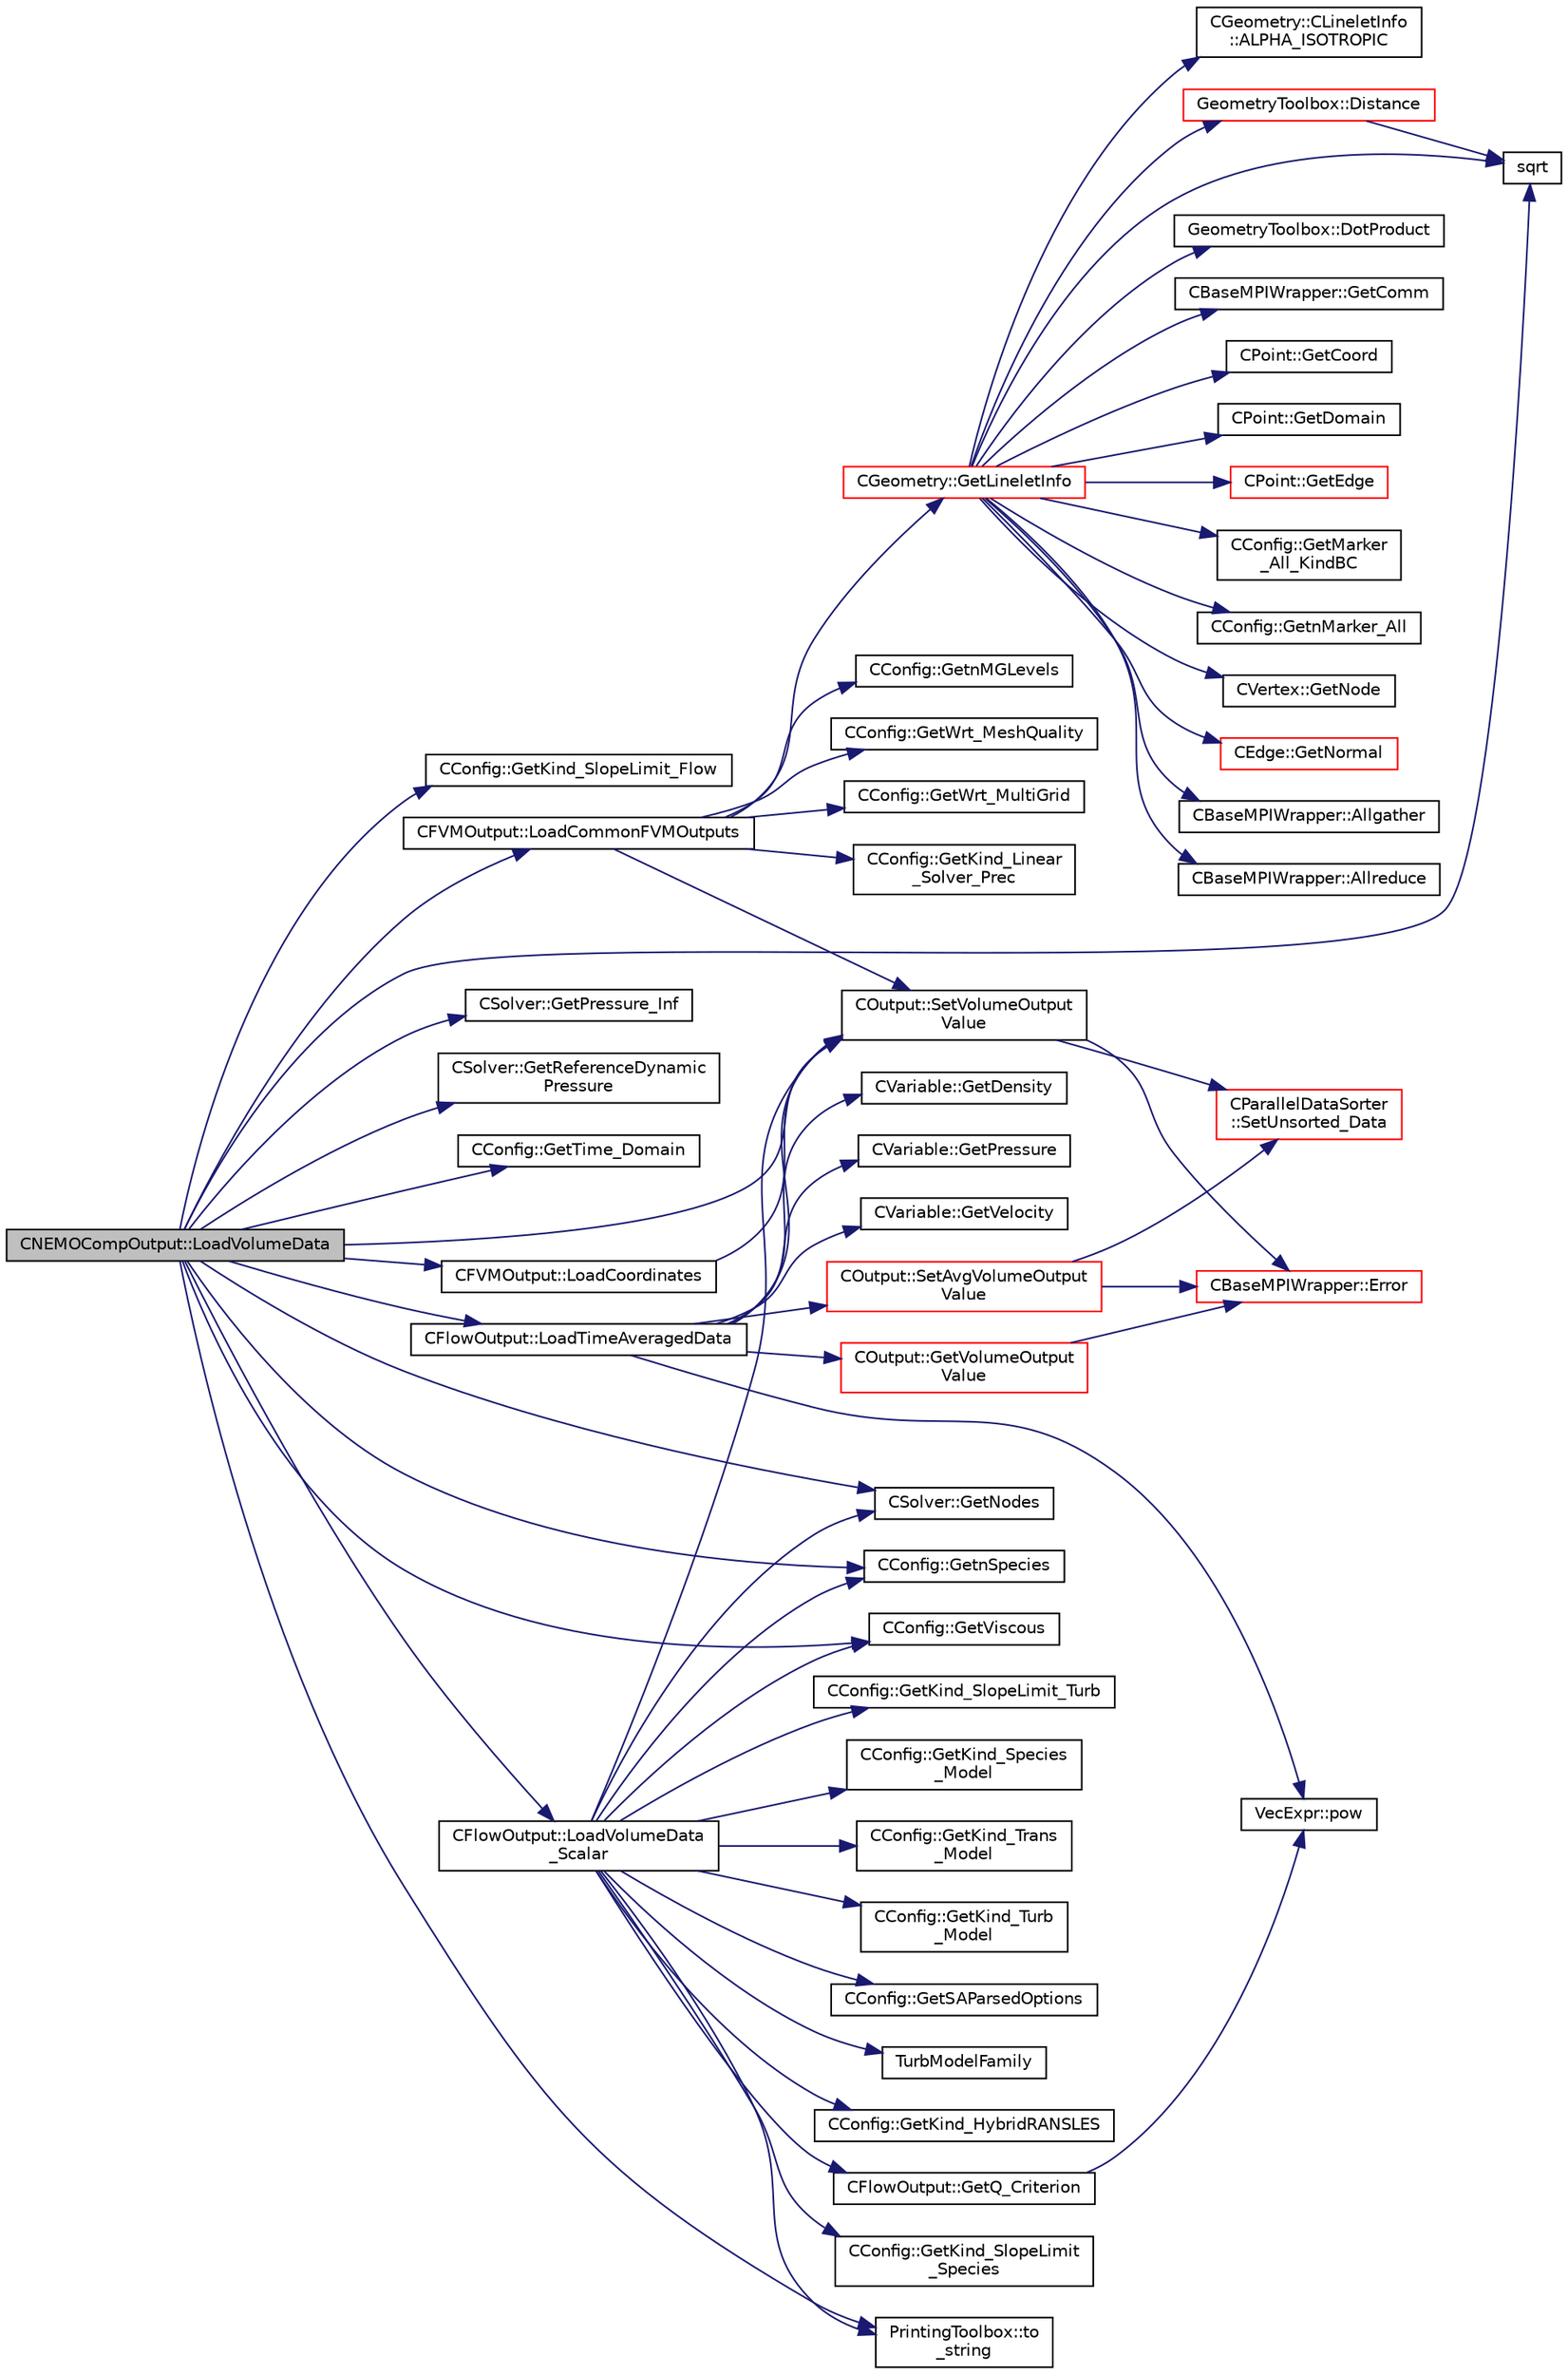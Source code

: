 digraph "CNEMOCompOutput::LoadVolumeData"
{
 // LATEX_PDF_SIZE
  edge [fontname="Helvetica",fontsize="10",labelfontname="Helvetica",labelfontsize="10"];
  node [fontname="Helvetica",fontsize="10",shape=record];
  rankdir="LR";
  Node1 [label="CNEMOCompOutput::LoadVolumeData",height=0.2,width=0.4,color="black", fillcolor="grey75", style="filled", fontcolor="black",tooltip="Set the values of the volume output fields for a point."];
  Node1 -> Node2 [color="midnightblue",fontsize="10",style="solid",fontname="Helvetica"];
  Node2 [label="CConfig::GetKind_SlopeLimit_Flow",height=0.2,width=0.4,color="black", fillcolor="white", style="filled",URL="$classCConfig.html#a31504bfdad401a8879a9e0a121320f96",tooltip="Get the method for limiting the spatial gradients."];
  Node1 -> Node3 [color="midnightblue",fontsize="10",style="solid",fontname="Helvetica"];
  Node3 [label="CSolver::GetNodes",height=0.2,width=0.4,color="black", fillcolor="white", style="filled",URL="$classCSolver.html#af3198e52a2ea377bb765647b5e697197",tooltip="Allow outside access to the nodes of the solver, containing conservatives, primitives,..."];
  Node1 -> Node4 [color="midnightblue",fontsize="10",style="solid",fontname="Helvetica"];
  Node4 [label="CConfig::GetnSpecies",height=0.2,width=0.4,color="black", fillcolor="white", style="filled",URL="$classCConfig.html#acca4077dbb4f00718adc5e831b561927",tooltip="Provides the number of species present in the gas mixture."];
  Node1 -> Node5 [color="midnightblue",fontsize="10",style="solid",fontname="Helvetica"];
  Node5 [label="CSolver::GetPressure_Inf",height=0.2,width=0.4,color="black", fillcolor="white", style="filled",URL="$classCSolver.html#ad2ebd475a67775bf7336d88a754927d7",tooltip="A virtual member."];
  Node1 -> Node6 [color="midnightblue",fontsize="10",style="solid",fontname="Helvetica"];
  Node6 [label="CSolver::GetReferenceDynamic\lPressure",height=0.2,width=0.4,color="black", fillcolor="white", style="filled",URL="$classCSolver.html#a413b84a95a376098e22dfb3f24b7d4ec",tooltip="Get the reference dynamic pressure, for Cp, Cf, etc."];
  Node1 -> Node7 [color="midnightblue",fontsize="10",style="solid",fontname="Helvetica"];
  Node7 [label="CConfig::GetTime_Domain",height=0.2,width=0.4,color="black", fillcolor="white", style="filled",URL="$classCConfig.html#a85d2e3cf43b77c63642c40c235b853f3",tooltip="Check if the multizone problem is solved for time domain."];
  Node1 -> Node8 [color="midnightblue",fontsize="10",style="solid",fontname="Helvetica"];
  Node8 [label="CConfig::GetViscous",height=0.2,width=0.4,color="black", fillcolor="white", style="filled",URL="$classCConfig.html#ad59acb5f80aaddccaa0f2f5bef3e3e78",tooltip="Determines if problem is viscous."];
  Node1 -> Node9 [color="midnightblue",fontsize="10",style="solid",fontname="Helvetica"];
  Node9 [label="CFVMOutput::LoadCommonFVMOutputs",height=0.2,width=0.4,color="black", fillcolor="white", style="filled",URL="$classCFVMOutput.html#a5375edccdb847e5e4b03dc742c9c4d9e",tooltip="Load common FVM outputs."];
  Node9 -> Node10 [color="midnightblue",fontsize="10",style="solid",fontname="Helvetica"];
  Node10 [label="CConfig::GetKind_Linear\l_Solver_Prec",height=0.2,width=0.4,color="black", fillcolor="white", style="filled",URL="$classCConfig.html#aa3e3027bc3231172777ee296694d5e63",tooltip="Get the kind of preconditioner for the implicit solver."];
  Node9 -> Node11 [color="midnightblue",fontsize="10",style="solid",fontname="Helvetica"];
  Node11 [label="CGeometry::GetLineletInfo",height=0.2,width=0.4,color="red", fillcolor="white", style="filled",URL="$classCGeometry.html#ae1e8531f66b9d9fa0d87eae099130df3",tooltip="Get the linelet definition, this function computes the linelets if that has not been done yet."];
  Node11 -> Node12 [color="midnightblue",fontsize="10",style="solid",fontname="Helvetica"];
  Node12 [label="CBaseMPIWrapper::Allgather",height=0.2,width=0.4,color="black", fillcolor="white", style="filled",URL="$classCBaseMPIWrapper.html#a137ef06ade0c4f94d2a61f9b8817b6a7",tooltip=" "];
  Node11 -> Node13 [color="midnightblue",fontsize="10",style="solid",fontname="Helvetica"];
  Node13 [label="CBaseMPIWrapper::Allreduce",height=0.2,width=0.4,color="black", fillcolor="white", style="filled",URL="$classCBaseMPIWrapper.html#a381d4b3738c09d92ee1ae9f89715b541",tooltip=" "];
  Node11 -> Node14 [color="midnightblue",fontsize="10",style="solid",fontname="Helvetica"];
  Node14 [label="CGeometry::CLineletInfo\l::ALPHA_ISOTROPIC",height=0.2,width=0.4,color="black", fillcolor="white", style="filled",URL="$structCGeometry_1_1CLineletInfo.html#a26fecb0e577cca56a48849fe28756c14",tooltip="Detect isotropic mesh region."];
  Node11 -> Node15 [color="midnightblue",fontsize="10",style="solid",fontname="Helvetica"];
  Node15 [label="GeometryToolbox::Distance",height=0.2,width=0.4,color="red", fillcolor="white", style="filled",URL="$group__GeometryToolbox.html#ga600fb4ee993ae4c3b985082d51994881",tooltip=" "];
  Node15 -> Node16 [color="midnightblue",fontsize="10",style="solid",fontname="Helvetica"];
  Node16 [label="sqrt",height=0.2,width=0.4,color="black", fillcolor="white", style="filled",URL="$group__SIMD.html#ga54a1925ab40fb4249ea255072520de35",tooltip=" "];
  Node11 -> Node19 [color="midnightblue",fontsize="10",style="solid",fontname="Helvetica"];
  Node19 [label="GeometryToolbox::DotProduct",height=0.2,width=0.4,color="black", fillcolor="white", style="filled",URL="$group__GeometryToolbox.html#ga7ec3e1e20fab73dbf0159fe38492cc89",tooltip=" "];
  Node11 -> Node20 [color="midnightblue",fontsize="10",style="solid",fontname="Helvetica"];
  Node20 [label="CBaseMPIWrapper::GetComm",height=0.2,width=0.4,color="black", fillcolor="white", style="filled",URL="$classCBaseMPIWrapper.html#a8154391fc3522954802889d81d4ef5da",tooltip=" "];
  Node11 -> Node21 [color="midnightblue",fontsize="10",style="solid",fontname="Helvetica"];
  Node21 [label="CPoint::GetCoord",height=0.2,width=0.4,color="black", fillcolor="white", style="filled",URL="$classCPoint.html#ab16c29dd03911529cd73bf467c313179",tooltip="Get the coordinates dor the control volume."];
  Node11 -> Node22 [color="midnightblue",fontsize="10",style="solid",fontname="Helvetica"];
  Node22 [label="CPoint::GetDomain",height=0.2,width=0.4,color="black", fillcolor="white", style="filled",URL="$classCPoint.html#aa58a27b602e47ddcad22ae74a5c6bc81",tooltip="For parallel computation, its indicates if a point must be computed or not."];
  Node11 -> Node23 [color="midnightblue",fontsize="10",style="solid",fontname="Helvetica"];
  Node23 [label="CPoint::GetEdge",height=0.2,width=0.4,color="red", fillcolor="white", style="filled",URL="$classCPoint.html#a81ff0f12775a22eef9faa4a78810223a",tooltip="Get all the edges that compose the control volume."];
  Node11 -> Node25 [color="midnightblue",fontsize="10",style="solid",fontname="Helvetica"];
  Node25 [label="CConfig::GetMarker\l_All_KindBC",height=0.2,width=0.4,color="black", fillcolor="white", style="filled",URL="$classCConfig.html#ae003cd8f406eaaa91849a774c9a20730",tooltip="Get the kind of boundary for each marker."];
  Node11 -> Node26 [color="midnightblue",fontsize="10",style="solid",fontname="Helvetica"];
  Node26 [label="CConfig::GetnMarker_All",height=0.2,width=0.4,color="black", fillcolor="white", style="filled",URL="$classCConfig.html#a459dee039e618d21a5d78db61c221240",tooltip="Get the total number of boundary markers of the local process including send/receive domains."];
  Node11 -> Node27 [color="midnightblue",fontsize="10",style="solid",fontname="Helvetica"];
  Node27 [label="CVertex::GetNode",height=0.2,width=0.4,color="black", fillcolor="white", style="filled",URL="$classCVertex.html#ad568da06e7191358d3a09a1bee71cdb5",tooltip="Get the node of the vertex."];
  Node11 -> Node28 [color="midnightblue",fontsize="10",style="solid",fontname="Helvetica"];
  Node28 [label="CEdge::GetNormal",height=0.2,width=0.4,color="red", fillcolor="white", style="filled",URL="$classCEdge.html#a4ace970590e47bd39ea5780c3e0e2037",tooltip="Copy the the normal vector of a face."];
  Node11 -> Node16 [color="midnightblue",fontsize="10",style="solid",fontname="Helvetica"];
  Node9 -> Node38 [color="midnightblue",fontsize="10",style="solid",fontname="Helvetica"];
  Node38 [label="CConfig::GetnMGLevels",height=0.2,width=0.4,color="black", fillcolor="white", style="filled",URL="$classCConfig.html#a15a61a6f9a1d415c3509018f4916c5c1",tooltip="Get the number of multigrid levels."];
  Node9 -> Node39 [color="midnightblue",fontsize="10",style="solid",fontname="Helvetica"];
  Node39 [label="CConfig::GetWrt_MeshQuality",height=0.2,width=0.4,color="black", fillcolor="white", style="filled",URL="$classCConfig.html#ae8351ab12679f39aae7d1bfe4fe8db06",tooltip="Get information about writing the mesh quality metrics to the visualization files."];
  Node9 -> Node40 [color="midnightblue",fontsize="10",style="solid",fontname="Helvetica"];
  Node40 [label="CConfig::GetWrt_MultiGrid",height=0.2,width=0.4,color="black", fillcolor="white", style="filled",URL="$classCConfig.html#adc681a28b43abda1e45e8daa5ac82e6d",tooltip="Write coarse grids to the visualization files."];
  Node9 -> Node41 [color="midnightblue",fontsize="10",style="solid",fontname="Helvetica"];
  Node41 [label="COutput::SetVolumeOutput\lValue",height=0.2,width=0.4,color="black", fillcolor="white", style="filled",URL="$classCOutput.html#a4a1f51fb07438c871f3f2d6c21daf9c6",tooltip="Set the value of a volume output field."];
  Node41 -> Node42 [color="midnightblue",fontsize="10",style="solid",fontname="Helvetica"];
  Node42 [label="CBaseMPIWrapper::Error",height=0.2,width=0.4,color="red", fillcolor="white", style="filled",URL="$classCBaseMPIWrapper.html#a04457c47629bda56704e6a8804833eeb",tooltip=" "];
  Node41 -> Node44 [color="midnightblue",fontsize="10",style="solid",fontname="Helvetica"];
  Node44 [label="CParallelDataSorter\l::SetUnsorted_Data",height=0.2,width=0.4,color="red", fillcolor="white", style="filled",URL="$classCParallelDataSorter.html#a39d39c9fa273f200c9c712dca1db81a3",tooltip="Set the value of a specific field at a point. ::PrepareSendBuffers must be called before using this f..."];
  Node1 -> Node46 [color="midnightblue",fontsize="10",style="solid",fontname="Helvetica"];
  Node46 [label="CFVMOutput::LoadCoordinates",height=0.2,width=0.4,color="black", fillcolor="white", style="filled",URL="$classCFVMOutput.html#afbe6c99745481a5c09aa2e5a312b42ba",tooltip="Load the coordinates."];
  Node46 -> Node41 [color="midnightblue",fontsize="10",style="solid",fontname="Helvetica"];
  Node1 -> Node47 [color="midnightblue",fontsize="10",style="solid",fontname="Helvetica"];
  Node47 [label="CFlowOutput::LoadTimeAveragedData",height=0.2,width=0.4,color="black", fillcolor="white", style="filled",URL="$classCFlowOutput.html#a83cb8225c00fad1e7505dddc7f4bc812",tooltip="Load the time averaged output fields."];
  Node47 -> Node48 [color="midnightblue",fontsize="10",style="solid",fontname="Helvetica"];
  Node48 [label="CVariable::GetDensity",height=0.2,width=0.4,color="black", fillcolor="white", style="filled",URL="$classCVariable.html#a4892ca545884011b7903a8e35c43b43f",tooltip="A virtual member."];
  Node47 -> Node49 [color="midnightblue",fontsize="10",style="solid",fontname="Helvetica"];
  Node49 [label="CVariable::GetPressure",height=0.2,width=0.4,color="black", fillcolor="white", style="filled",URL="$classCVariable.html#ad08820234eeedeb13105e603af2c67ad",tooltip="A virtual member."];
  Node47 -> Node50 [color="midnightblue",fontsize="10",style="solid",fontname="Helvetica"];
  Node50 [label="CVariable::GetVelocity",height=0.2,width=0.4,color="black", fillcolor="white", style="filled",URL="$classCVariable.html#a1f5a6919aa7494cf7e752bb1f822a612",tooltip="A virtual member."];
  Node47 -> Node51 [color="midnightblue",fontsize="10",style="solid",fontname="Helvetica"];
  Node51 [label="COutput::GetVolumeOutput\lValue",height=0.2,width=0.4,color="red", fillcolor="white", style="filled",URL="$classCOutput.html#abadccc62b975815018d3c05e3977e69c",tooltip="Set the value of a volume output field."];
  Node51 -> Node42 [color="midnightblue",fontsize="10",style="solid",fontname="Helvetica"];
  Node47 -> Node18 [color="midnightblue",fontsize="10",style="solid",fontname="Helvetica"];
  Node18 [label="VecExpr::pow",height=0.2,width=0.4,color="black", fillcolor="white", style="filled",URL="$group__VecExpr.html#ga7fb255e1f2a1773d3cc6ff7bee1aadd2",tooltip=" "];
  Node47 -> Node53 [color="midnightblue",fontsize="10",style="solid",fontname="Helvetica"];
  Node53 [label="COutput::SetAvgVolumeOutput\lValue",height=0.2,width=0.4,color="red", fillcolor="white", style="filled",URL="$classCOutput.html#a8c931a3df4039f6aaf1af740adde9a3f",tooltip="Set the value of a volume output field."];
  Node53 -> Node42 [color="midnightblue",fontsize="10",style="solid",fontname="Helvetica"];
  Node53 -> Node44 [color="midnightblue",fontsize="10",style="solid",fontname="Helvetica"];
  Node47 -> Node41 [color="midnightblue",fontsize="10",style="solid",fontname="Helvetica"];
  Node1 -> Node54 [color="midnightblue",fontsize="10",style="solid",fontname="Helvetica"];
  Node54 [label="CFlowOutput::LoadVolumeData\l_Scalar",height=0.2,width=0.4,color="black", fillcolor="white", style="filled",URL="$classCFlowOutput.html#a36e32acf8391070962333486227ebc6f",tooltip="Set all scalar (turbulence/species) volume field values for a point."];
  Node54 -> Node55 [color="midnightblue",fontsize="10",style="solid",fontname="Helvetica"];
  Node55 [label="CConfig::GetKind_HybridRANSLES",height=0.2,width=0.4,color="black", fillcolor="white", style="filled",URL="$classCConfig.html#abfd9da622a435f924a30a08d349f304d",tooltip="Get the Kind of Hybrid RANS/LES."];
  Node54 -> Node56 [color="midnightblue",fontsize="10",style="solid",fontname="Helvetica"];
  Node56 [label="CConfig::GetKind_SlopeLimit\l_Species",height=0.2,width=0.4,color="black", fillcolor="white", style="filled",URL="$classCConfig.html#a8ed4ce568c77df39bb34eb8a38f0b492",tooltip="Get the method for limiting the spatial gradients."];
  Node54 -> Node57 [color="midnightblue",fontsize="10",style="solid",fontname="Helvetica"];
  Node57 [label="CConfig::GetKind_SlopeLimit_Turb",height=0.2,width=0.4,color="black", fillcolor="white", style="filled",URL="$classCConfig.html#ae48c8f498b3a751dacaefc364ed4f122",tooltip="Get the method for limiting the spatial gradients."];
  Node54 -> Node58 [color="midnightblue",fontsize="10",style="solid",fontname="Helvetica"];
  Node58 [label="CConfig::GetKind_Species\l_Model",height=0.2,width=0.4,color="black", fillcolor="white", style="filled",URL="$classCConfig.html#a7416428b6139fe85180e5e8d190506aa",tooltip="Get the kind of the species model."];
  Node54 -> Node59 [color="midnightblue",fontsize="10",style="solid",fontname="Helvetica"];
  Node59 [label="CConfig::GetKind_Trans\l_Model",height=0.2,width=0.4,color="black", fillcolor="white", style="filled",URL="$classCConfig.html#aa3491085ca1a0997d8fb58698bb64fb6",tooltip="Get the kind of the transition model."];
  Node54 -> Node60 [color="midnightblue",fontsize="10",style="solid",fontname="Helvetica"];
  Node60 [label="CConfig::GetKind_Turb\l_Model",height=0.2,width=0.4,color="black", fillcolor="white", style="filled",URL="$classCConfig.html#a42cf888b42ce34079b2e3987bbf147dd",tooltip="Get the kind of the turbulence model."];
  Node54 -> Node3 [color="midnightblue",fontsize="10",style="solid",fontname="Helvetica"];
  Node54 -> Node4 [color="midnightblue",fontsize="10",style="solid",fontname="Helvetica"];
  Node54 -> Node61 [color="midnightblue",fontsize="10",style="solid",fontname="Helvetica"];
  Node61 [label="CFlowOutput::GetQ_Criterion",height=0.2,width=0.4,color="black", fillcolor="white", style="filled",URL="$classCFlowOutput.html#a6242f0f9598e9261edb8a9c49fe29a41",tooltip="Compute value of the Q criteration for vortex idenfitication."];
  Node61 -> Node18 [color="midnightblue",fontsize="10",style="solid",fontname="Helvetica"];
  Node54 -> Node62 [color="midnightblue",fontsize="10",style="solid",fontname="Helvetica"];
  Node62 [label="CConfig::GetSAParsedOptions",height=0.2,width=0.4,color="black", fillcolor="white", style="filled",URL="$classCConfig.html#a66aa27cc745f1c7328987376dbd6788d",tooltip="Get parsed SA option data structure."];
  Node54 -> Node8 [color="midnightblue",fontsize="10",style="solid",fontname="Helvetica"];
  Node54 -> Node41 [color="midnightblue",fontsize="10",style="solid",fontname="Helvetica"];
  Node54 -> Node63 [color="midnightblue",fontsize="10",style="solid",fontname="Helvetica"];
  Node63 [label="PrintingToolbox::to\l_string",height=0.2,width=0.4,color="black", fillcolor="white", style="filled",URL="$namespacePrintingToolbox.html#a382f3911ccba468c241c530ae0c78b63",tooltip=" "];
  Node54 -> Node64 [color="midnightblue",fontsize="10",style="solid",fontname="Helvetica"];
  Node64 [label="TurbModelFamily",height=0.2,width=0.4,color="black", fillcolor="white", style="filled",URL="$option__structure_8hpp.html#acee0f471c4a6420e3aea11c08e6bd980",tooltip="Associate turb models with their family."];
  Node1 -> Node41 [color="midnightblue",fontsize="10",style="solid",fontname="Helvetica"];
  Node1 -> Node16 [color="midnightblue",fontsize="10",style="solid",fontname="Helvetica"];
  Node1 -> Node63 [color="midnightblue",fontsize="10",style="solid",fontname="Helvetica"];
}
